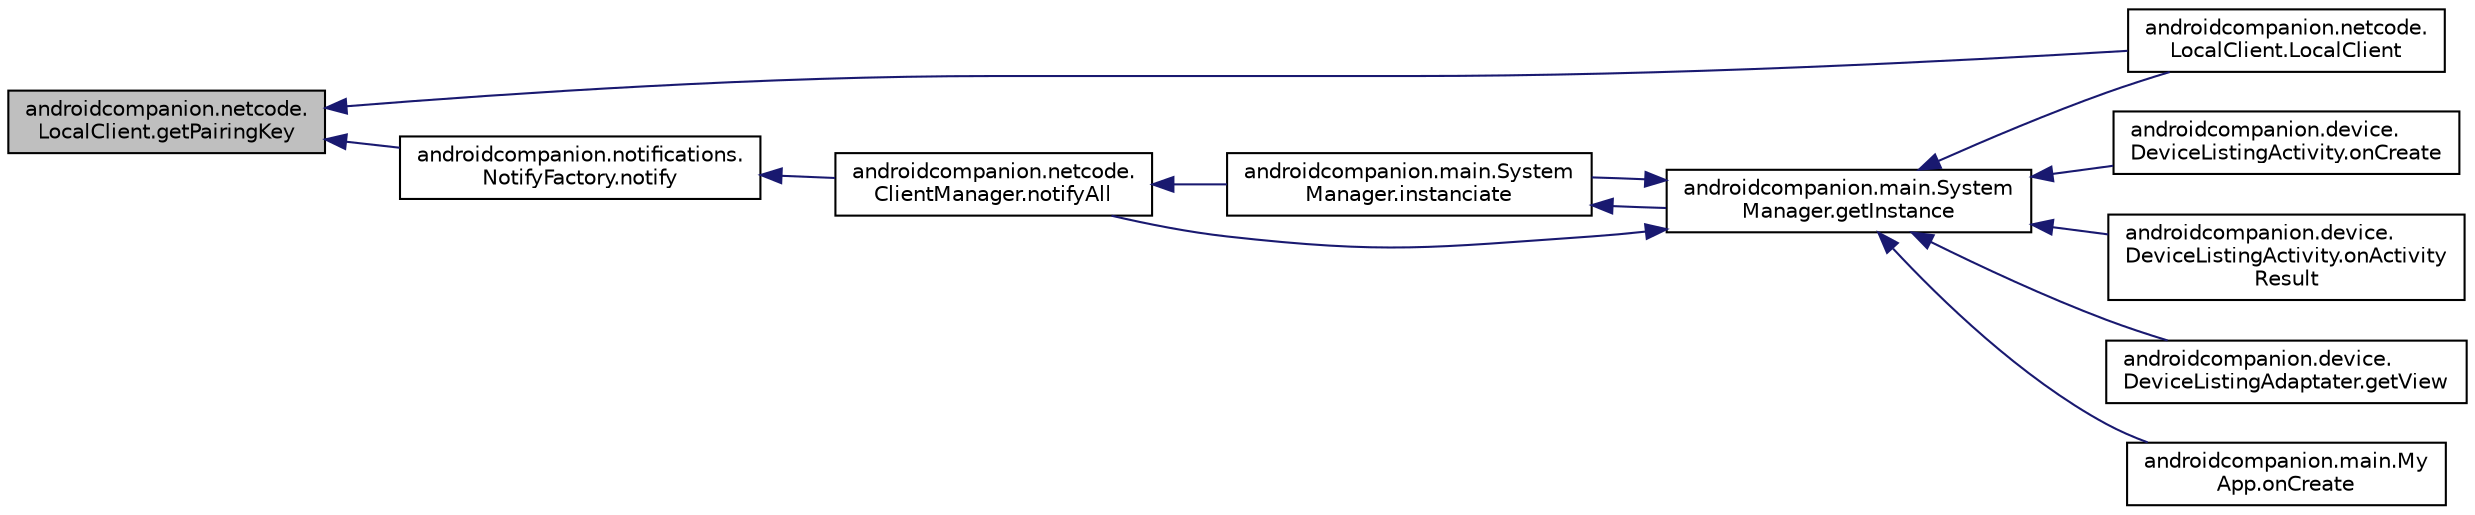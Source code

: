 digraph "androidcompanion.netcode.LocalClient.getPairingKey"
{
  edge [fontname="Helvetica",fontsize="10",labelfontname="Helvetica",labelfontsize="10"];
  node [fontname="Helvetica",fontsize="10",shape=record];
  rankdir="LR";
  Node66 [label="androidcompanion.netcode.\lLocalClient.getPairingKey",height=0.2,width=0.4,color="black", fillcolor="grey75", style="filled", fontcolor="black"];
  Node66 -> Node67 [dir="back",color="midnightblue",fontsize="10",style="solid",fontname="Helvetica"];
  Node67 [label="androidcompanion.netcode.\lLocalClient.LocalClient",height=0.2,width=0.4,color="black", fillcolor="white", style="filled",URL="$classandroidcompanion_1_1netcode_1_1_local_client.html#a2751233da0c797655acf10e41d7e26ba"];
  Node66 -> Node68 [dir="back",color="midnightblue",fontsize="10",style="solid",fontname="Helvetica"];
  Node68 [label="androidcompanion.notifications.\lNotifyFactory.notify",height=0.2,width=0.4,color="black", fillcolor="white", style="filled",URL="$classandroidcompanion_1_1notifications_1_1_notify_factory.html#a49e79b834ad1fd6bf6935ec169461c40"];
  Node68 -> Node69 [dir="back",color="midnightblue",fontsize="10",style="solid",fontname="Helvetica"];
  Node69 [label="androidcompanion.netcode.\lClientManager.notifyAll",height=0.2,width=0.4,color="black", fillcolor="white", style="filled",URL="$classandroidcompanion_1_1netcode_1_1_client_manager.html#ab26255e3f70eaf969f46c502ef4b40dc"];
  Node69 -> Node70 [dir="back",color="midnightblue",fontsize="10",style="solid",fontname="Helvetica"];
  Node70 [label="androidcompanion.main.System\lManager.instanciate",height=0.2,width=0.4,color="black", fillcolor="white", style="filled",URL="$classandroidcompanion_1_1main_1_1_system_manager.html#ae20ddab3b72f139dd7817ed6244f4c44"];
  Node70 -> Node71 [dir="back",color="midnightblue",fontsize="10",style="solid",fontname="Helvetica"];
  Node71 [label="androidcompanion.main.System\lManager.getInstance",height=0.2,width=0.4,color="black", fillcolor="white", style="filled",URL="$classandroidcompanion_1_1main_1_1_system_manager.html#a405e1e4153c59461f783495b9065df1a"];
  Node71 -> Node72 [dir="back",color="midnightblue",fontsize="10",style="solid",fontname="Helvetica"];
  Node72 [label="androidcompanion.device.\lDeviceListingActivity.onCreate",height=0.2,width=0.4,color="black", fillcolor="white", style="filled",URL="$classandroidcompanion_1_1device_1_1_device_listing_activity.html#af088218f7a3913bc881ce8893fb0d582"];
  Node71 -> Node73 [dir="back",color="midnightblue",fontsize="10",style="solid",fontname="Helvetica"];
  Node73 [label="androidcompanion.device.\lDeviceListingActivity.onActivity\lResult",height=0.2,width=0.4,color="black", fillcolor="white", style="filled",URL="$classandroidcompanion_1_1device_1_1_device_listing_activity.html#ad899e3ff2c3b424464a5114328b3234b"];
  Node71 -> Node74 [dir="back",color="midnightblue",fontsize="10",style="solid",fontname="Helvetica"];
  Node74 [label="androidcompanion.device.\lDeviceListingAdaptater.getView",height=0.2,width=0.4,color="black", fillcolor="white", style="filled",URL="$classandroidcompanion_1_1device_1_1_device_listing_adaptater.html#a76ab899b207cdcbaa61433de6dadbc17"];
  Node71 -> Node75 [dir="back",color="midnightblue",fontsize="10",style="solid",fontname="Helvetica"];
  Node75 [label="androidcompanion.main.My\lApp.onCreate",height=0.2,width=0.4,color="black", fillcolor="white", style="filled",URL="$classandroidcompanion_1_1main_1_1_my_app.html#aa99f4ac60eea3ab3da475bfdfc96ce95"];
  Node71 -> Node70 [dir="back",color="midnightblue",fontsize="10",style="solid",fontname="Helvetica"];
  Node71 -> Node69 [dir="back",color="midnightblue",fontsize="10",style="solid",fontname="Helvetica"];
  Node71 -> Node67 [dir="back",color="midnightblue",fontsize="10",style="solid",fontname="Helvetica"];
}
